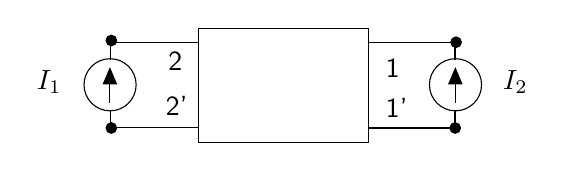 \begin{tikzpicture}[y=-1cm]
\sf
\path (2.193,3.373) node[text=black,anchor=base west] {1'};
\path (2.193,2.873) node[text=black,anchor=base west] {1};
\path (-0.08,3.349) node[text=black,anchor=base east] {2'};
\path (-0.147,2.78) node[text=black,anchor=base east] {2};
\path (3.682,3.022) node[text=black,anchor=base west] {$I_2$};
\path (-1.68,3.022) node[text=black,anchor=base east] {$I_1$};
\draw[black] (3.193,3.28) -- (3.193,3.522);
\draw[black] (3.193,2.642) -- (3.193,2.413);
\draw[black] (-1.18,2.642) -- (-1.18,2.413);
\draw[black] (-1.18,3.28) -- (-1.18,3.522);
\filldraw[black] (-1.171,2.398) ellipse (0.067cm and 0.067cm);
\filldraw[black] (-1.171,3.509) ellipse (0.067cm and 0.067cm);
\filldraw[black] (3.207,2.42) ellipse (0.067cm and 0.067cm);
\filldraw[black] (3.196,3.509) ellipse (0.067cm and 0.067cm);
\draw[black] (-0.06,2.242) rectangle (2.098,3.698);
\draw[black] (-1.153,3.498) -- (-0.071,3.498);
\draw[black] (-1.153,2.42) -- (-0.071,2.42);
\draw[black] (2.096,3.509) -- (3.178,3.509);
\draw[black] (2.107,2.42) -- (3.189,2.42);
\draw[arrows=-triangle 45,black] (3.198,3.191) -- (3.198,2.736);
\draw[arrows=-triangle 45,black] (-1.189,3.191) -- (-1.189,2.736);
\draw[black] (3.2,2.96) ellipse (0.331cm and 0.331cm);
\draw[black] (-1.187,2.96) ellipse (0.331cm and 0.331cm);

\end{tikzpicture}%

%% Configure (x)emacs for this file ...
%% Local Variables:
%% mode: latex
%% End: